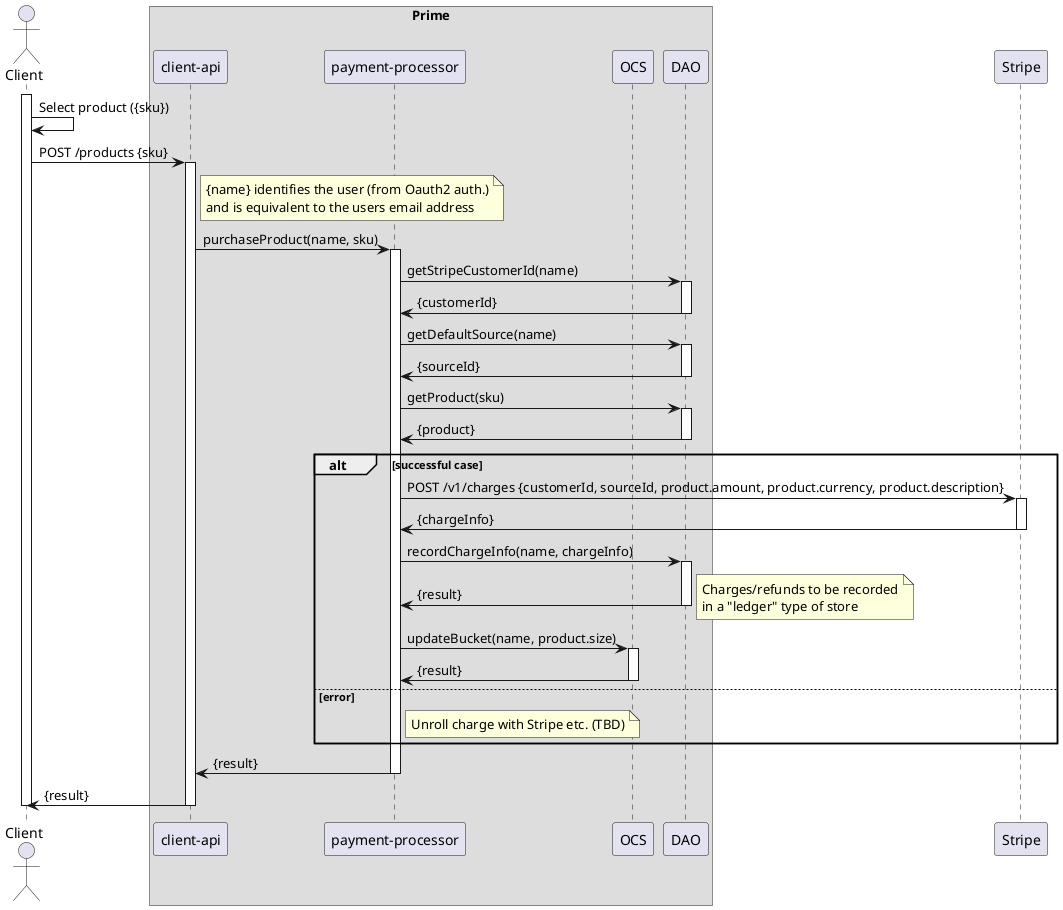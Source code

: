 @startuml

actor Client
participant Client

box "Prime"
    participant "client-api"
    participant "payment-processor"
    participant OCS
    participant DAO
end box
participant Stripe

activate Client

    Client -> Client : Select product ({sku})

    Client -> "client-api": POST /products {sku}
    activate "client-api"
    note right of "client-api"
       {name} identifies the user (from Oauth2 auth.)
       and is equivalent to the users email address
    end note

    "client-api" -> "payment-processor" : purchaseProduct(name, sku)
    activate "payment-processor"

    "payment-processor" -> DAO : getStripeCustomerId(name)
    activate DAO
    DAO -> "payment-processor" : {customerId}
    deactivate DAO

    "payment-processor" -> DAO : getDefaultSource(name)
    activate DAO
    DAO -> "payment-processor" : {sourceId}
    deactivate DAO

    "payment-processor" -> DAO : getProduct(sku)
    activate DAO
    DAO -> "payment-processor" : {product}
    deactivate DAO

    alt successful case
        "payment-processor" -> Stripe : POST /v1/charges {customerId, sourceId, product.amount, product.currency, product.description}
        activate Stripe
        Stripe -> "payment-processor" : {chargeInfo}
        deactivate Stripe

        "payment-processor" -> DAO: recordChargeInfo(name, chargeInfo)
        activate DAO
        DAO -> "payment-processor" : {result}
        deactivate DAO
        note right
          Charges/refunds to be recorded
          in a "ledger" type of store
        end note

        "payment-processor" -> OCS : updateBucket(name, product.size)
        activate OCS
        OCS -> "payment-processor" : {result}
        deactivate OCS

    else error
         note right of "payment-processor" : Unroll charge with Stripe etc. (TBD)

    end

    "payment-processor" -> "client-api" : {result}
    deactivate "payment-processor"

    "client-api" -> Client : {result}
    deactivate "client-api"

deactivate Client

@enduml
